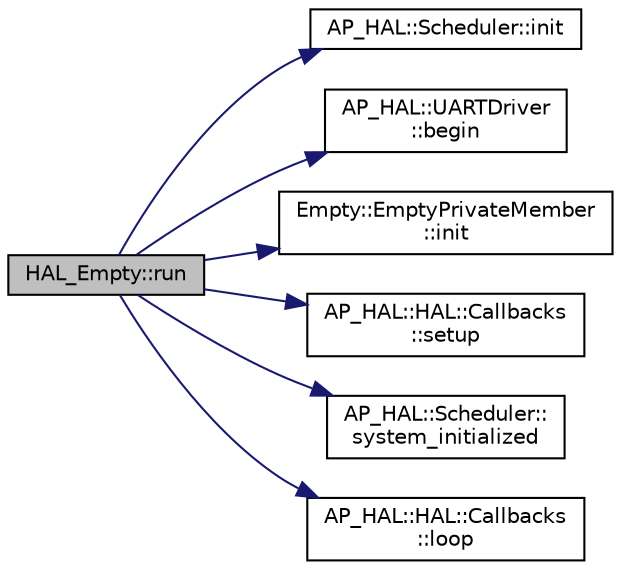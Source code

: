 digraph "HAL_Empty::run"
{
 // INTERACTIVE_SVG=YES
  edge [fontname="Helvetica",fontsize="10",labelfontname="Helvetica",labelfontsize="10"];
  node [fontname="Helvetica",fontsize="10",shape=record];
  rankdir="LR";
  Node1 [label="HAL_Empty::run",height=0.2,width=0.4,color="black", fillcolor="grey75", style="filled", fontcolor="black"];
  Node1 -> Node2 [color="midnightblue",fontsize="10",style="solid",fontname="Helvetica"];
  Node2 [label="AP_HAL::Scheduler::init",height=0.2,width=0.4,color="black", fillcolor="white", style="filled",URL="$classAP__HAL_1_1Scheduler.html#a73404760256b0274f21958e334bb3f41"];
  Node1 -> Node3 [color="midnightblue",fontsize="10",style="solid",fontname="Helvetica"];
  Node3 [label="AP_HAL::UARTDriver\l::begin",height=0.2,width=0.4,color="black", fillcolor="white", style="filled",URL="$classAP__HAL_1_1UARTDriver.html#a2a83124757f6f8f6eb4d25b11c9cb97e"];
  Node1 -> Node4 [color="midnightblue",fontsize="10",style="solid",fontname="Helvetica"];
  Node4 [label="Empty::EmptyPrivateMember\l::init",height=0.2,width=0.4,color="black", fillcolor="white", style="filled",URL="$classEmpty_1_1EmptyPrivateMember.html#a137b1866ad28bf2f18519d55f04cabbd"];
  Node1 -> Node5 [color="midnightblue",fontsize="10",style="solid",fontname="Helvetica"];
  Node5 [label="AP_HAL::HAL::Callbacks\l::setup",height=0.2,width=0.4,color="black", fillcolor="white", style="filled",URL="$structAP__HAL_1_1HAL_1_1Callbacks.html#ac17391b6bc7af1125a01f714db4416ea"];
  Node1 -> Node6 [color="midnightblue",fontsize="10",style="solid",fontname="Helvetica"];
  Node6 [label="AP_HAL::Scheduler::\lsystem_initialized",height=0.2,width=0.4,color="black", fillcolor="white", style="filled",URL="$classAP__HAL_1_1Scheduler.html#aedeb9c9f5b782f55afeebc8d2f612c8a"];
  Node1 -> Node7 [color="midnightblue",fontsize="10",style="solid",fontname="Helvetica"];
  Node7 [label="AP_HAL::HAL::Callbacks\l::loop",height=0.2,width=0.4,color="black", fillcolor="white", style="filled",URL="$structAP__HAL_1_1HAL_1_1Callbacks.html#a639c16a1964775a5bf52a2d5a906ceeb"];
}

